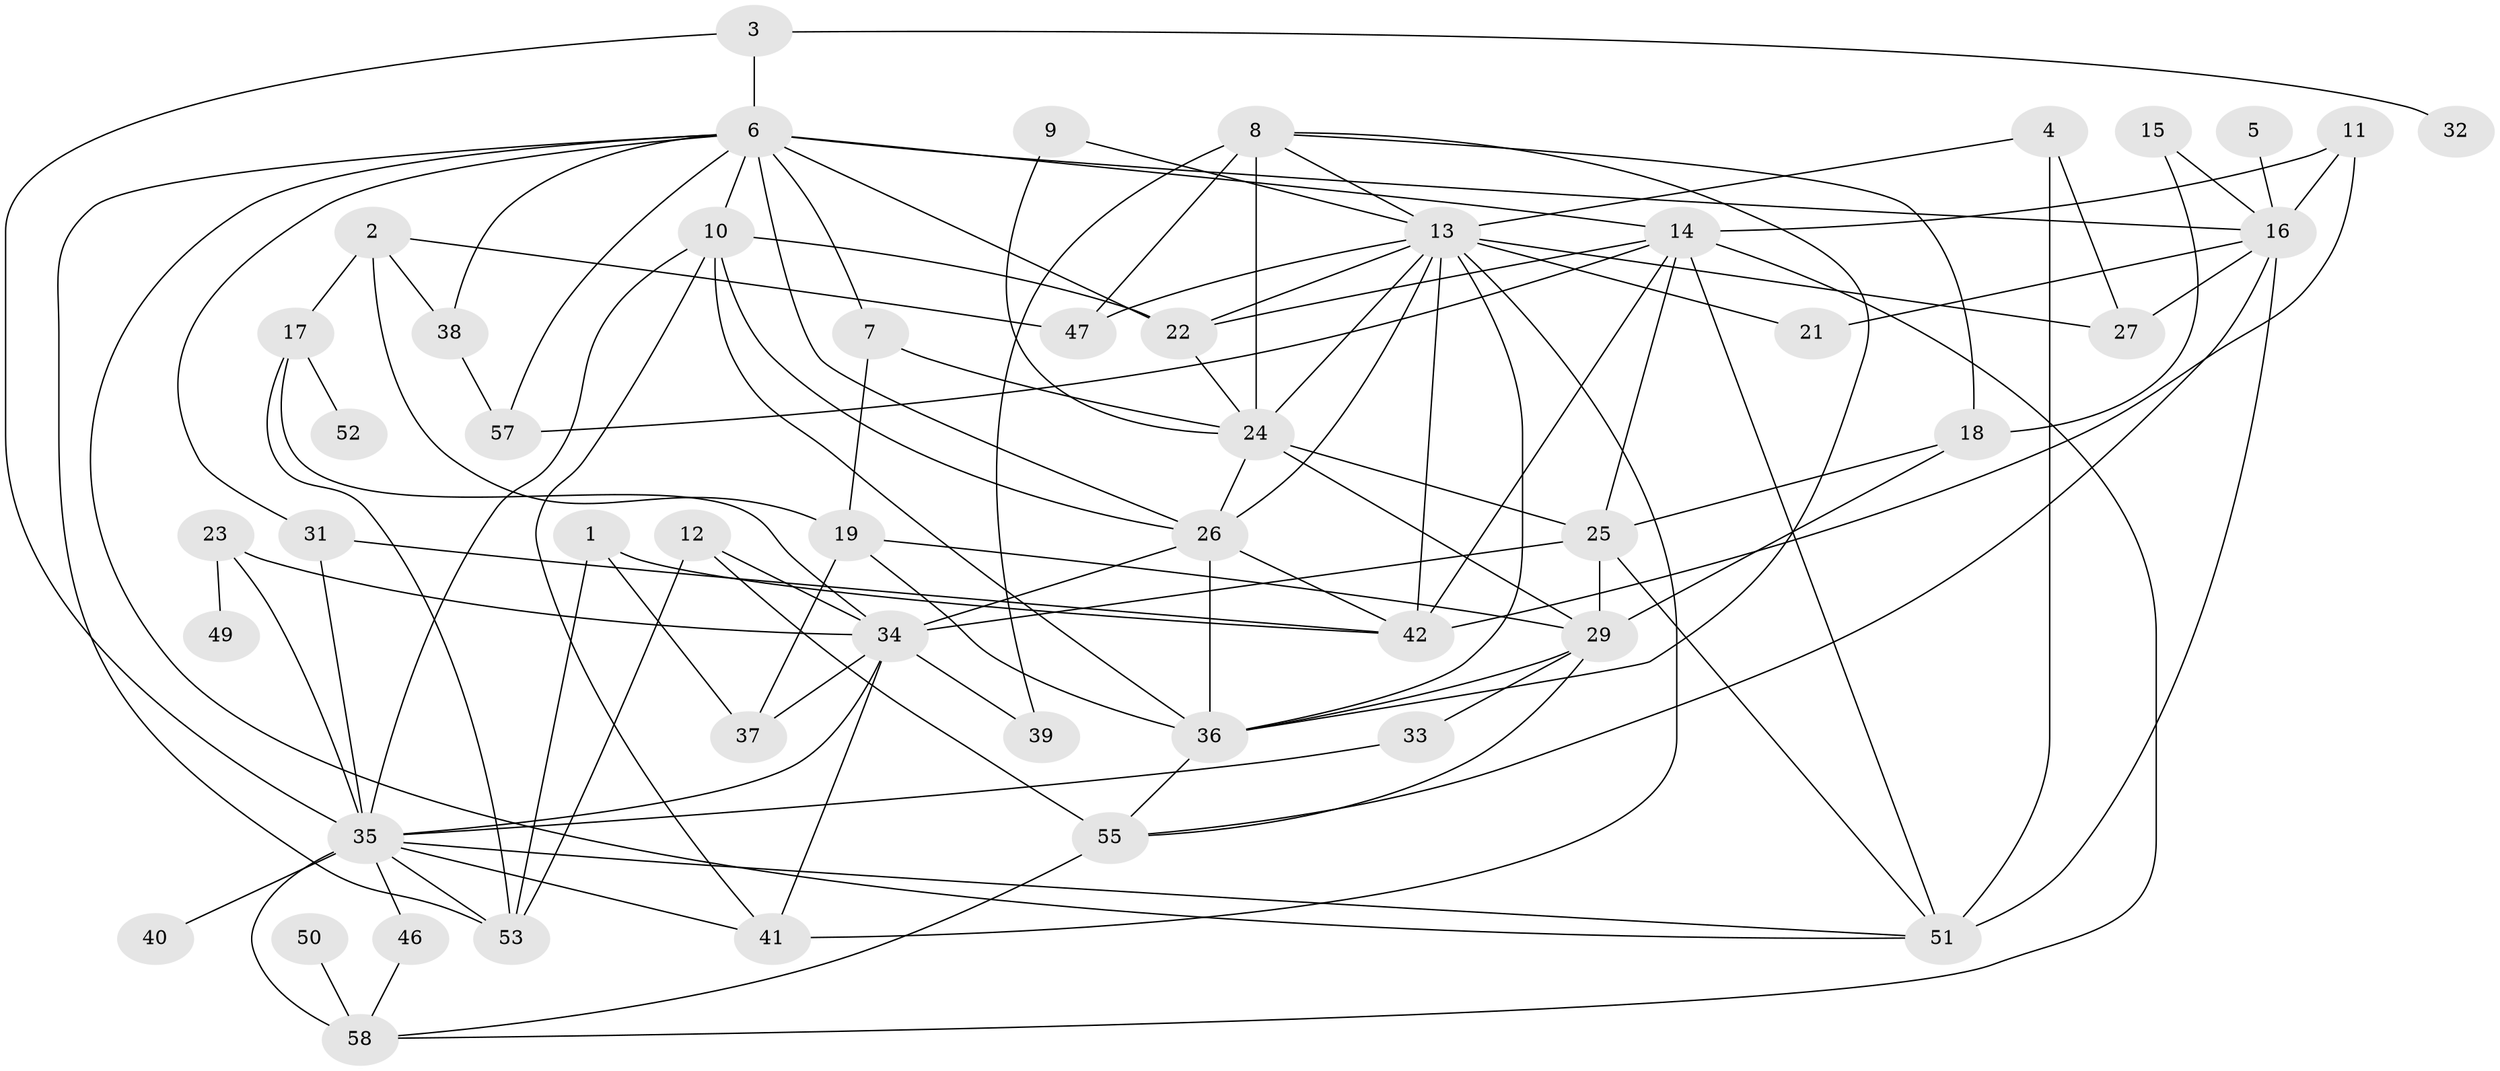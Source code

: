 // original degree distribution, {3: 0.2847222222222222, 2: 0.19444444444444445, 1: 0.1875, 5: 0.13194444444444445, 4: 0.09722222222222222, 7: 0.020833333333333332, 6: 0.020833333333333332, 0: 0.05555555555555555, 8: 0.006944444444444444}
// Generated by graph-tools (version 1.1) at 2025/47/03/04/25 22:47:55]
// undirected, 49 vertices, 109 edges
graph export_dot {
  node [color=gray90,style=filled];
  1;
  2;
  3;
  4;
  5;
  6;
  7;
  8;
  9;
  10;
  11;
  12;
  13;
  14;
  15;
  16;
  17;
  18;
  19;
  21;
  22;
  23;
  24;
  25;
  26;
  27;
  29;
  31;
  32;
  33;
  34;
  35;
  36;
  37;
  38;
  39;
  40;
  41;
  42;
  46;
  47;
  49;
  50;
  51;
  52;
  53;
  55;
  57;
  58;
  1 -- 37 [weight=1.0];
  1 -- 42 [weight=1.0];
  1 -- 53 [weight=2.0];
  2 -- 17 [weight=2.0];
  2 -- 19 [weight=1.0];
  2 -- 38 [weight=1.0];
  2 -- 47 [weight=1.0];
  3 -- 6 [weight=1.0];
  3 -- 32 [weight=1.0];
  3 -- 35 [weight=1.0];
  4 -- 13 [weight=1.0];
  4 -- 27 [weight=1.0];
  4 -- 51 [weight=1.0];
  5 -- 16 [weight=1.0];
  6 -- 7 [weight=1.0];
  6 -- 10 [weight=2.0];
  6 -- 14 [weight=1.0];
  6 -- 16 [weight=1.0];
  6 -- 22 [weight=3.0];
  6 -- 26 [weight=1.0];
  6 -- 31 [weight=1.0];
  6 -- 38 [weight=1.0];
  6 -- 51 [weight=1.0];
  6 -- 53 [weight=1.0];
  6 -- 57 [weight=1.0];
  7 -- 19 [weight=1.0];
  7 -- 24 [weight=1.0];
  8 -- 13 [weight=1.0];
  8 -- 18 [weight=1.0];
  8 -- 24 [weight=3.0];
  8 -- 36 [weight=1.0];
  8 -- 39 [weight=1.0];
  8 -- 47 [weight=1.0];
  9 -- 13 [weight=1.0];
  9 -- 24 [weight=1.0];
  10 -- 22 [weight=1.0];
  10 -- 26 [weight=1.0];
  10 -- 35 [weight=1.0];
  10 -- 36 [weight=1.0];
  10 -- 41 [weight=1.0];
  11 -- 14 [weight=2.0];
  11 -- 16 [weight=1.0];
  11 -- 42 [weight=1.0];
  12 -- 34 [weight=1.0];
  12 -- 53 [weight=1.0];
  12 -- 55 [weight=2.0];
  13 -- 21 [weight=1.0];
  13 -- 22 [weight=2.0];
  13 -- 24 [weight=2.0];
  13 -- 26 [weight=1.0];
  13 -- 27 [weight=2.0];
  13 -- 36 [weight=1.0];
  13 -- 41 [weight=1.0];
  13 -- 42 [weight=2.0];
  13 -- 47 [weight=1.0];
  14 -- 22 [weight=1.0];
  14 -- 25 [weight=1.0];
  14 -- 42 [weight=1.0];
  14 -- 51 [weight=1.0];
  14 -- 57 [weight=1.0];
  14 -- 58 [weight=1.0];
  15 -- 16 [weight=1.0];
  15 -- 18 [weight=2.0];
  16 -- 21 [weight=1.0];
  16 -- 27 [weight=1.0];
  16 -- 51 [weight=1.0];
  16 -- 55 [weight=1.0];
  17 -- 34 [weight=1.0];
  17 -- 52 [weight=1.0];
  17 -- 53 [weight=1.0];
  18 -- 25 [weight=1.0];
  18 -- 29 [weight=2.0];
  19 -- 29 [weight=1.0];
  19 -- 36 [weight=1.0];
  19 -- 37 [weight=1.0];
  22 -- 24 [weight=1.0];
  23 -- 34 [weight=1.0];
  23 -- 35 [weight=1.0];
  23 -- 49 [weight=1.0];
  24 -- 25 [weight=1.0];
  24 -- 26 [weight=1.0];
  24 -- 29 [weight=1.0];
  25 -- 29 [weight=1.0];
  25 -- 34 [weight=1.0];
  25 -- 51 [weight=1.0];
  26 -- 34 [weight=1.0];
  26 -- 36 [weight=1.0];
  26 -- 42 [weight=1.0];
  29 -- 33 [weight=1.0];
  29 -- 36 [weight=1.0];
  29 -- 55 [weight=1.0];
  31 -- 35 [weight=3.0];
  31 -- 42 [weight=1.0];
  33 -- 35 [weight=1.0];
  34 -- 35 [weight=1.0];
  34 -- 37 [weight=3.0];
  34 -- 39 [weight=1.0];
  34 -- 41 [weight=1.0];
  35 -- 40 [weight=1.0];
  35 -- 41 [weight=1.0];
  35 -- 46 [weight=1.0];
  35 -- 51 [weight=1.0];
  35 -- 53 [weight=1.0];
  35 -- 58 [weight=1.0];
  36 -- 55 [weight=1.0];
  38 -- 57 [weight=1.0];
  46 -- 58 [weight=1.0];
  50 -- 58 [weight=2.0];
  55 -- 58 [weight=1.0];
}
